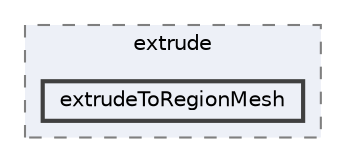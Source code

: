 digraph "applications/utilities/mesh/generation/extrude/extrudeToRegionMesh"
{
 // LATEX_PDF_SIZE
  bgcolor="transparent";
  edge [fontname=Helvetica,fontsize=10,labelfontname=Helvetica,labelfontsize=10];
  node [fontname=Helvetica,fontsize=10,shape=box,height=0.2,width=0.4];
  compound=true
  subgraph clusterdir_af241b20e5f9e52bf2ec87596a5ffb9d {
    graph [ bgcolor="#edf0f7", pencolor="grey50", label="extrude", fontname=Helvetica,fontsize=10 style="filled,dashed", URL="dir_af241b20e5f9e52bf2ec87596a5ffb9d.html",tooltip=""]
  dir_d73f9300d58d22903afff4aaf8654e53 [label="extrudeToRegionMesh", fillcolor="#edf0f7", color="grey25", style="filled,bold", URL="dir_d73f9300d58d22903afff4aaf8654e53.html",tooltip=""];
  }
}
